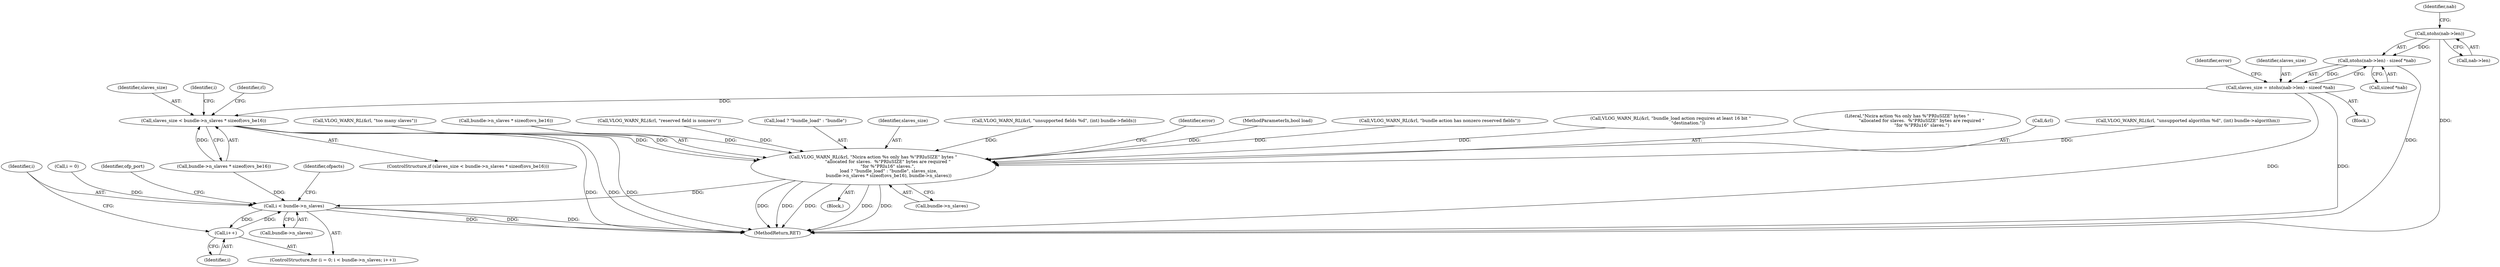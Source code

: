 digraph "0_ovs_9237a63c47bd314b807cda0bd2216264e82edbe8@pointer" {
"1000163" [label="(Call,ntohs(nab->len))"];
"1000162" [label="(Call,ntohs(nab->len) - sizeof *nab)"];
"1000160" [label="(Call,slaves_size = ntohs(nab->len) - sizeof *nab)"];
"1000332" [label="(Call,slaves_size < bundle->n_slaves * sizeof(ovs_be16))"];
"1000341" [label="(Call,VLOG_WARN_RL(&rl, \"Nicira action %s only has %\"PRIuSIZE\" bytes \"\n                     \"allocated for slaves.  %\"PRIuSIZE\" bytes are required \"\n                     \"for %\"PRIu16\" slaves.\",\n                      load ? \"bundle_load\" : \"bundle\", slaves_size,\n                      bundle->n_slaves * sizeof(ovs_be16), bundle->n_slaves))"];
"1000366" [label="(Call,i < bundle->n_slaves)"];
"1000371" [label="(Call,i++)"];
"1000363" [label="(Call,i = 0)"];
"1000306" [label="(Call,VLOG_WARN_RL(&rl, \"bundle_load action requires at least 16 bit \"\n                         \"destination.\"))"];
"1000344" [label="(Literal,\"Nicira action %s only has %\"PRIuSIZE\" bytes \"\n                     \"allocated for slaves.  %\"PRIuSIZE\" bytes are required \"\n                     \"for %\"PRIu16\" slaves.\")"];
"1000368" [label="(Call,bundle->n_slaves)"];
"1000341" [label="(Call,VLOG_WARN_RL(&rl, \"Nicira action %s only has %\"PRIuSIZE\" bytes \"\n                     \"allocated for slaves.  %\"PRIuSIZE\" bytes are required \"\n                     \"for %\"PRIu16\" slaves.\",\n                      load ? \"bundle_load\" : \"bundle\", slaves_size,\n                      bundle->n_slaves * sizeof(ovs_be16), bundle->n_slaves))"];
"1000367" [label="(Identifier,i)"];
"1000167" [label="(Call,sizeof *nab)"];
"1000342" [label="(Call,&rl)"];
"1000364" [label="(Identifier,i)"];
"1000371" [label="(Call,i++)"];
"1000366" [label="(Call,i < bundle->n_slaves)"];
"1000215" [label="(Call,VLOG_WARN_RL(&rl, \"unsupported algorithm %d\", (int) bundle->algorithm))"];
"1000171" [label="(Identifier,error)"];
"1000169" [label="(Identifier,nab)"];
"1000343" [label="(Identifier,rl)"];
"1000340" [label="(Block,)"];
"1000376" [label="(Identifier,ofp_port)"];
"1000413" [label="(MethodReturn,RET)"];
"1000331" [label="(ControlStructure,if (slaves_size < bundle->n_slaves * sizeof(ovs_be16)))"];
"1000197" [label="(Call,VLOG_WARN_RL(&rl, \"too many slaves\"))"];
"1000164" [label="(Call,nab->len)"];
"1000163" [label="(Call,ntohs(nab->len))"];
"1000372" [label="(Identifier,i)"];
"1000160" [label="(Call,slaves_size = ntohs(nab->len) - sizeof *nab)"];
"1000356" [label="(Call,bundle->n_slaves)"];
"1000350" [label="(Call,bundle->n_slaves * sizeof(ovs_be16))"];
"1000247" [label="(Call,VLOG_WARN_RL(&rl, \"reserved field is nonzero\"))"];
"1000398" [label="(Identifier,ofpacts)"];
"1000162" [label="(Call,ntohs(nab->len) - sizeof *nab)"];
"1000334" [label="(Call,bundle->n_slaves * sizeof(ovs_be16))"];
"1000345" [label="(Call,load ? \"bundle_load\" : \"bundle\")"];
"1000349" [label="(Identifier,slaves_size)"];
"1000180" [label="(Call,VLOG_WARN_RL(&rl, \"unsupported fields %d\", (int) bundle->fields))"];
"1000362" [label="(ControlStructure,for (i = 0; i < bundle->n_slaves; i++))"];
"1000333" [label="(Identifier,slaves_size)"];
"1000161" [label="(Identifier,slaves_size)"];
"1000332" [label="(Call,slaves_size < bundle->n_slaves * sizeof(ovs_be16))"];
"1000106" [label="(Block,)"];
"1000360" [label="(Identifier,error)"];
"1000101" [label="(MethodParameterIn,bool load)"];
"1000324" [label="(Call,VLOG_WARN_RL(&rl, \"bundle action has nonzero reserved fields\"))"];
"1000163" -> "1000162"  [label="AST: "];
"1000163" -> "1000164"  [label="CFG: "];
"1000164" -> "1000163"  [label="AST: "];
"1000169" -> "1000163"  [label="CFG: "];
"1000163" -> "1000413"  [label="DDG: "];
"1000163" -> "1000162"  [label="DDG: "];
"1000162" -> "1000160"  [label="AST: "];
"1000162" -> "1000167"  [label="CFG: "];
"1000167" -> "1000162"  [label="AST: "];
"1000160" -> "1000162"  [label="CFG: "];
"1000162" -> "1000413"  [label="DDG: "];
"1000162" -> "1000160"  [label="DDG: "];
"1000160" -> "1000106"  [label="AST: "];
"1000161" -> "1000160"  [label="AST: "];
"1000171" -> "1000160"  [label="CFG: "];
"1000160" -> "1000413"  [label="DDG: "];
"1000160" -> "1000413"  [label="DDG: "];
"1000160" -> "1000332"  [label="DDG: "];
"1000332" -> "1000331"  [label="AST: "];
"1000332" -> "1000334"  [label="CFG: "];
"1000333" -> "1000332"  [label="AST: "];
"1000334" -> "1000332"  [label="AST: "];
"1000343" -> "1000332"  [label="CFG: "];
"1000364" -> "1000332"  [label="CFG: "];
"1000332" -> "1000413"  [label="DDG: "];
"1000332" -> "1000413"  [label="DDG: "];
"1000332" -> "1000413"  [label="DDG: "];
"1000334" -> "1000332"  [label="DDG: "];
"1000332" -> "1000341"  [label="DDG: "];
"1000341" -> "1000340"  [label="AST: "];
"1000341" -> "1000356"  [label="CFG: "];
"1000342" -> "1000341"  [label="AST: "];
"1000344" -> "1000341"  [label="AST: "];
"1000345" -> "1000341"  [label="AST: "];
"1000349" -> "1000341"  [label="AST: "];
"1000350" -> "1000341"  [label="AST: "];
"1000356" -> "1000341"  [label="AST: "];
"1000360" -> "1000341"  [label="CFG: "];
"1000341" -> "1000413"  [label="DDG: "];
"1000341" -> "1000413"  [label="DDG: "];
"1000341" -> "1000413"  [label="DDG: "];
"1000341" -> "1000413"  [label="DDG: "];
"1000341" -> "1000413"  [label="DDG: "];
"1000247" -> "1000341"  [label="DDG: "];
"1000215" -> "1000341"  [label="DDG: "];
"1000306" -> "1000341"  [label="DDG: "];
"1000180" -> "1000341"  [label="DDG: "];
"1000324" -> "1000341"  [label="DDG: "];
"1000197" -> "1000341"  [label="DDG: "];
"1000101" -> "1000341"  [label="DDG: "];
"1000350" -> "1000341"  [label="DDG: "];
"1000341" -> "1000366"  [label="DDG: "];
"1000366" -> "1000362"  [label="AST: "];
"1000366" -> "1000368"  [label="CFG: "];
"1000367" -> "1000366"  [label="AST: "];
"1000368" -> "1000366"  [label="AST: "];
"1000376" -> "1000366"  [label="CFG: "];
"1000398" -> "1000366"  [label="CFG: "];
"1000366" -> "1000413"  [label="DDG: "];
"1000366" -> "1000413"  [label="DDG: "];
"1000366" -> "1000413"  [label="DDG: "];
"1000363" -> "1000366"  [label="DDG: "];
"1000371" -> "1000366"  [label="DDG: "];
"1000334" -> "1000366"  [label="DDG: "];
"1000366" -> "1000371"  [label="DDG: "];
"1000371" -> "1000362"  [label="AST: "];
"1000371" -> "1000372"  [label="CFG: "];
"1000372" -> "1000371"  [label="AST: "];
"1000367" -> "1000371"  [label="CFG: "];
}
